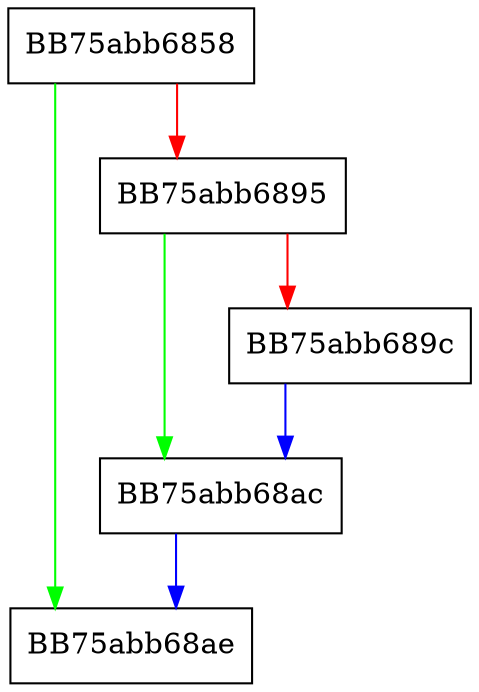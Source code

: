 digraph findNameForHandle {
  node [shape="box"];
  graph [splines=ortho];
  BB75abb6858 -> BB75abb68ae [color="green"];
  BB75abb6858 -> BB75abb6895 [color="red"];
  BB75abb6895 -> BB75abb68ac [color="green"];
  BB75abb6895 -> BB75abb689c [color="red"];
  BB75abb689c -> BB75abb68ac [color="blue"];
  BB75abb68ac -> BB75abb68ae [color="blue"];
}